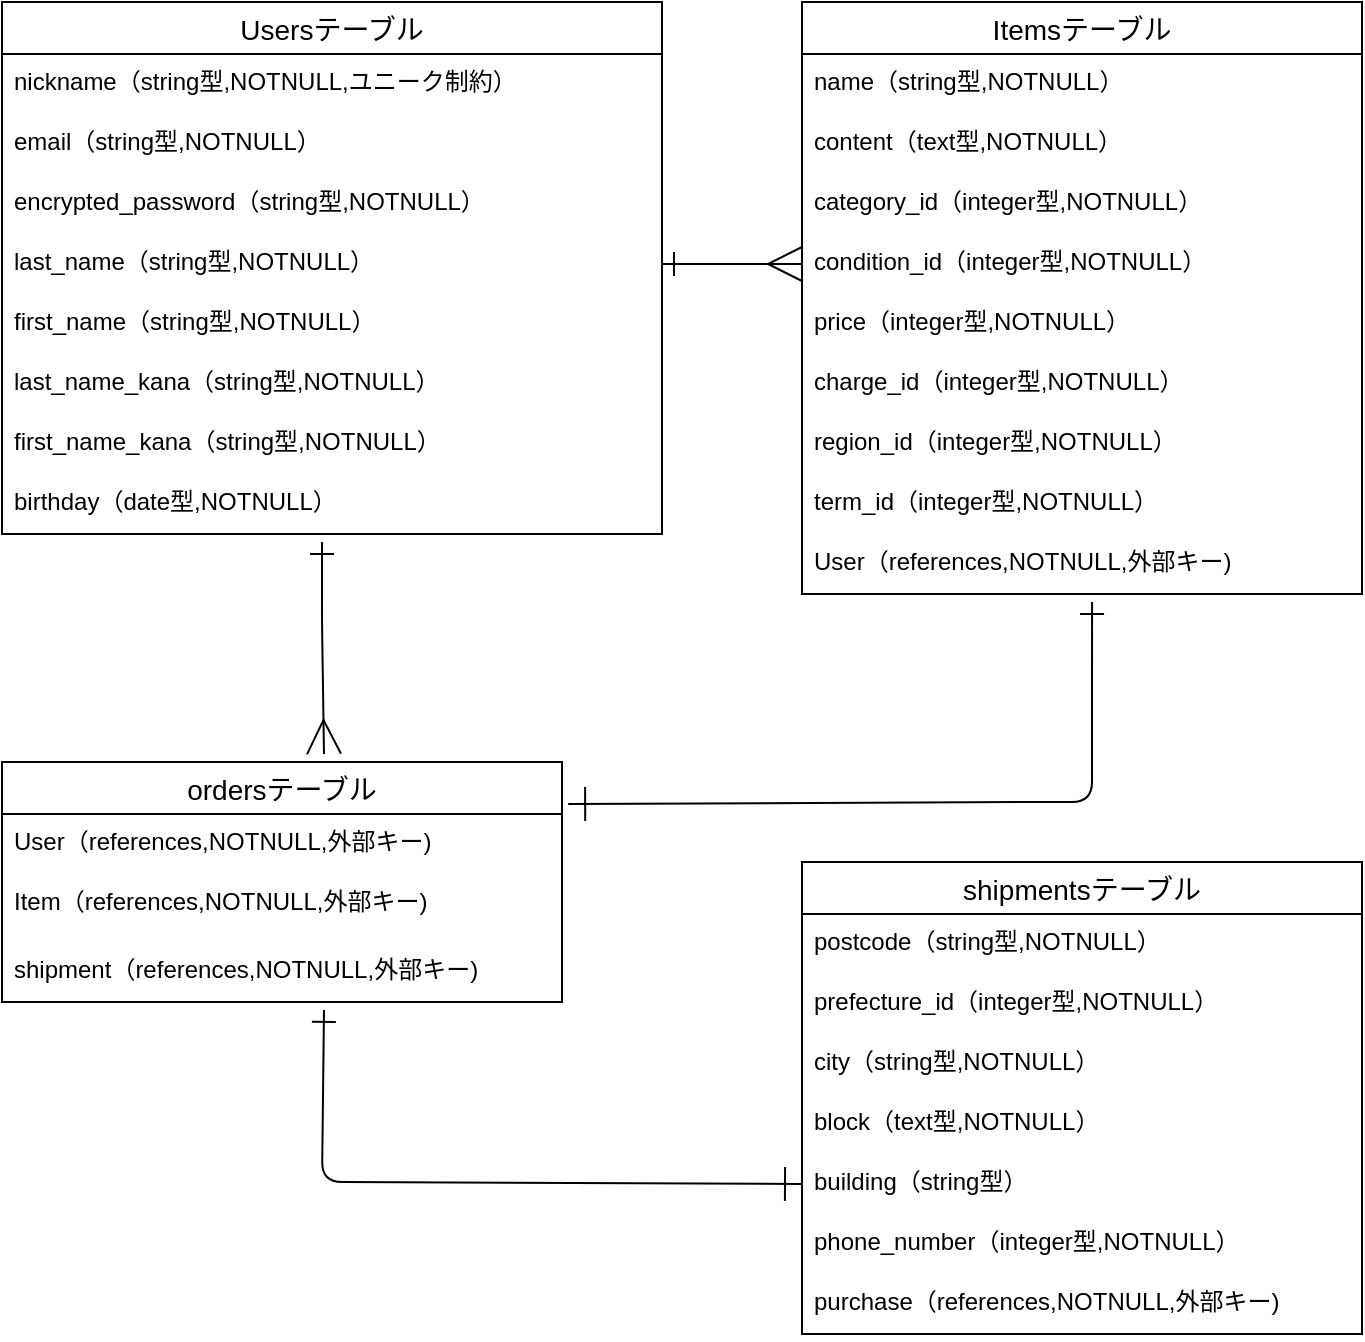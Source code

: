 <mxfile>
    <diagram id="90FJcRKYoBSsKjvh04Hw" name="ページ1">
        <mxGraphModel dx="687" dy="717" grid="1" gridSize="10" guides="1" tooltips="1" connect="1" arrows="1" fold="1" page="1" pageScale="1" pageWidth="1169" pageHeight="827" background="#FFFFFF" math="0" shadow="0">
            <root>
                <mxCell id="0"/>
                <mxCell id="1" parent="0"/>
                <mxCell id="2" value="Usersテーブル" style="swimlane;fontStyle=0;childLayout=stackLayout;horizontal=1;startSize=26;horizontalStack=0;resizeParent=1;resizeParentMax=0;resizeLast=0;collapsible=1;marginBottom=0;align=center;fontSize=14;labelBackgroundColor=default;" parent="1" vertex="1">
                    <mxGeometry x="40" y="50" width="330" height="266" as="geometry"/>
                </mxCell>
                <mxCell id="3" value="nickname（string型,NOTNULL,ユニーク制約）" style="text;spacingLeft=4;spacingRight=4;overflow=hidden;rotatable=0;points=[[0,0.5],[1,0.5]];portConstraint=eastwest;fontSize=12;labelBackgroundColor=default;" parent="2" vertex="1">
                    <mxGeometry y="26" width="330" height="30" as="geometry"/>
                </mxCell>
                <mxCell id="4" value="email（string型,NOTNULL）" style="text;spacingLeft=4;spacingRight=4;overflow=hidden;rotatable=0;points=[[0,0.5],[1,0.5]];portConstraint=eastwest;fontSize=12;labelBackgroundColor=default;" parent="2" vertex="1">
                    <mxGeometry y="56" width="330" height="30" as="geometry"/>
                </mxCell>
                <mxCell id="6" value="encrypted_password（string型,NOTNULL）" style="text;spacingLeft=4;spacingRight=4;overflow=hidden;rotatable=0;points=[[0,0.5],[1,0.5]];portConstraint=eastwest;fontSize=12;labelBackgroundColor=default;" parent="2" vertex="1">
                    <mxGeometry y="86" width="330" height="30" as="geometry"/>
                </mxCell>
                <mxCell id="7" value="last_name（string型,NOTNULL）" style="text;spacingLeft=4;spacingRight=4;overflow=hidden;rotatable=0;points=[[0,0.5],[1,0.5]];portConstraint=eastwest;fontSize=12;labelBackgroundColor=default;" parent="2" vertex="1">
                    <mxGeometry y="116" width="330" height="30" as="geometry"/>
                </mxCell>
                <mxCell id="8" value="first_name（string型,NOTNULL）" style="text;spacingLeft=4;spacingRight=4;overflow=hidden;rotatable=0;points=[[0,0.5],[1,0.5]];portConstraint=eastwest;fontSize=12;labelBackgroundColor=default;" parent="2" vertex="1">
                    <mxGeometry y="146" width="330" height="30" as="geometry"/>
                </mxCell>
                <mxCell id="5" value="last_name_kana（string型,NOTNULL）" style="text;spacingLeft=4;spacingRight=4;overflow=hidden;rotatable=0;points=[[0,0.5],[1,0.5]];portConstraint=eastwest;fontSize=12;labelBackgroundColor=default;" parent="2" vertex="1">
                    <mxGeometry y="176" width="330" height="30" as="geometry"/>
                </mxCell>
                <mxCell id="10" value="first_name_kana（string型,NOTNULL）" style="text;spacingLeft=4;spacingRight=4;overflow=hidden;rotatable=0;points=[[0,0.5],[1,0.5]];portConstraint=eastwest;fontSize=12;labelBackgroundColor=default;" parent="2" vertex="1">
                    <mxGeometry y="206" width="330" height="30" as="geometry"/>
                </mxCell>
                <mxCell id="11" value="birthday（date型,NOTNULL）" style="text;spacingLeft=4;spacingRight=4;overflow=hidden;rotatable=0;points=[[0,0.5],[1,0.5]];portConstraint=eastwest;fontSize=12;labelBackgroundColor=default;" parent="2" vertex="1">
                    <mxGeometry y="236" width="330" height="30" as="geometry"/>
                </mxCell>
                <mxCell id="13" value="Itemsテーブル" style="swimlane;fontStyle=0;childLayout=stackLayout;horizontal=1;startSize=26;horizontalStack=0;resizeParent=1;resizeParentMax=0;resizeLast=0;collapsible=1;marginBottom=0;align=center;fontSize=14;labelBackgroundColor=default;" parent="1" vertex="1">
                    <mxGeometry x="440" y="50" width="280" height="296" as="geometry">
                        <mxRectangle x="440" y="50" width="130" height="30" as="alternateBounds"/>
                    </mxGeometry>
                </mxCell>
                <mxCell id="47" value="name（string型,NOTNULL）" style="text;strokeColor=none;fillColor=none;spacingLeft=4;spacingRight=4;overflow=hidden;rotatable=0;points=[[0,0.5],[1,0.5]];portConstraint=eastwest;fontSize=12;labelBackgroundColor=default;" parent="13" vertex="1">
                    <mxGeometry y="26" width="280" height="30" as="geometry"/>
                </mxCell>
                <mxCell id="15" value="content（text型,NOTNULL）" style="text;strokeColor=none;fillColor=none;spacingLeft=4;spacingRight=4;overflow=hidden;rotatable=0;points=[[0,0.5],[1,0.5]];portConstraint=eastwest;fontSize=12;labelBackgroundColor=default;" parent="13" vertex="1">
                    <mxGeometry y="56" width="280" height="30" as="geometry"/>
                </mxCell>
                <mxCell id="16" value="category_id（integer型,NOTNULL）" style="text;strokeColor=none;fillColor=none;spacingLeft=4;spacingRight=4;overflow=hidden;rotatable=0;points=[[0,0.5],[1,0.5]];portConstraint=eastwest;fontSize=12;labelBackgroundColor=default;" parent="13" vertex="1">
                    <mxGeometry y="86" width="280" height="30" as="geometry"/>
                </mxCell>
                <mxCell id="17" value="condition_id（integer型,NOTNULL）" style="text;strokeColor=none;fillColor=none;spacingLeft=4;spacingRight=4;overflow=hidden;rotatable=0;points=[[0,0.5],[1,0.5]];portConstraint=eastwest;fontSize=12;labelBackgroundColor=default;" parent="13" vertex="1">
                    <mxGeometry y="116" width="280" height="30" as="geometry"/>
                </mxCell>
                <mxCell id="18" value="price（integer型,NOTNULL）" style="text;strokeColor=none;fillColor=none;spacingLeft=4;spacingRight=4;overflow=hidden;rotatable=0;points=[[0,0.5],[1,0.5]];portConstraint=eastwest;fontSize=12;labelBackgroundColor=default;" parent="13" vertex="1">
                    <mxGeometry y="146" width="280" height="30" as="geometry"/>
                </mxCell>
                <mxCell id="19" value="charge_id（integer型,NOTNULL）" style="text;strokeColor=none;fillColor=none;spacingLeft=4;spacingRight=4;overflow=hidden;rotatable=0;points=[[0,0.5],[1,0.5]];portConstraint=eastwest;fontSize=12;labelBackgroundColor=default;" parent="13" vertex="1">
                    <mxGeometry y="176" width="280" height="30" as="geometry"/>
                </mxCell>
                <mxCell id="20" value="region_id（integer型,NOTNULL）" style="text;strokeColor=none;fillColor=none;spacingLeft=4;spacingRight=4;overflow=hidden;rotatable=0;points=[[0,0.5],[1,0.5]];portConstraint=eastwest;fontSize=12;labelBackgroundColor=default;" parent="13" vertex="1">
                    <mxGeometry y="206" width="280" height="30" as="geometry"/>
                </mxCell>
                <mxCell id="21" value="term_id（integer型,NOTNULL）" style="text;strokeColor=none;fillColor=none;spacingLeft=4;spacingRight=4;overflow=hidden;rotatable=0;points=[[0,0.5],[1,0.5]];portConstraint=eastwest;fontSize=12;labelBackgroundColor=default;" parent="13" vertex="1">
                    <mxGeometry y="236" width="280" height="30" as="geometry"/>
                </mxCell>
                <mxCell id="14" value="User（references,NOTNULL,外部キー)" style="text;strokeColor=none;fillColor=none;spacingLeft=4;spacingRight=4;overflow=hidden;rotatable=0;points=[[0,0.5],[1,0.5]];portConstraint=eastwest;fontSize=12;labelBackgroundColor=default;" parent="13" vertex="1">
                    <mxGeometry y="266" width="280" height="30" as="geometry"/>
                </mxCell>
                <mxCell id="22" value="shipmentsテーブル" style="swimlane;fontStyle=0;childLayout=stackLayout;horizontal=1;startSize=26;horizontalStack=0;resizeParent=1;resizeParentMax=0;resizeLast=0;collapsible=1;marginBottom=0;align=center;fontSize=14;labelBackgroundColor=default;" parent="1" vertex="1">
                    <mxGeometry x="440" y="480" width="280" height="236" as="geometry"/>
                </mxCell>
                <mxCell id="23" value="postcode（string型,NOTNULL）" style="text;strokeColor=none;fillColor=none;spacingLeft=4;spacingRight=4;overflow=hidden;rotatable=0;points=[[0,0.5],[1,0.5]];portConstraint=eastwest;fontSize=12;labelBackgroundColor=default;" parent="22" vertex="1">
                    <mxGeometry y="26" width="280" height="30" as="geometry"/>
                </mxCell>
                <mxCell id="24" value="prefecture_id（integer型,NOTNULL）" style="text;strokeColor=none;fillColor=none;spacingLeft=4;spacingRight=4;overflow=hidden;rotatable=0;points=[[0,0.5],[1,0.5]];portConstraint=eastwest;fontSize=12;labelBackgroundColor=default;" parent="22" vertex="1">
                    <mxGeometry y="56" width="280" height="30" as="geometry"/>
                </mxCell>
                <mxCell id="25" value="city（string型,NOTNULL）" style="text;strokeColor=none;fillColor=none;spacingLeft=4;spacingRight=4;overflow=hidden;rotatable=0;points=[[0,0.5],[1,0.5]];portConstraint=eastwest;fontSize=12;labelBackgroundColor=default;" parent="22" vertex="1">
                    <mxGeometry y="86" width="280" height="30" as="geometry"/>
                </mxCell>
                <mxCell id="26" value="block（text型,NOTNULL）" style="text;strokeColor=none;fillColor=none;spacingLeft=4;spacingRight=4;overflow=hidden;rotatable=0;points=[[0,0.5],[1,0.5]];portConstraint=eastwest;fontSize=12;labelBackgroundColor=default;" parent="22" vertex="1">
                    <mxGeometry y="116" width="280" height="30" as="geometry"/>
                </mxCell>
                <mxCell id="66" value="building（string型）" style="text;strokeColor=none;fillColor=none;spacingLeft=4;spacingRight=4;overflow=hidden;rotatable=0;points=[[0,0.5],[1,0.5]];portConstraint=eastwest;fontSize=12;labelBackgroundColor=default;" parent="22" vertex="1">
                    <mxGeometry y="146" width="280" height="30" as="geometry"/>
                </mxCell>
                <mxCell id="28" value="phone_number（integer型,NOTNULL）" style="text;strokeColor=none;fillColor=none;spacingLeft=4;spacingRight=4;overflow=hidden;rotatable=0;points=[[0,0.5],[1,0.5]];portConstraint=eastwest;fontSize=12;labelBackgroundColor=default;" parent="22" vertex="1">
                    <mxGeometry y="176" width="280" height="30" as="geometry"/>
                </mxCell>
                <mxCell id="31" value="purchase（references,NOTNULL,外部キー)" style="text;strokeColor=none;fillColor=none;spacingLeft=4;spacingRight=4;overflow=hidden;rotatable=0;points=[[0,0.5],[1,0.5]];portConstraint=eastwest;fontSize=12;labelBackgroundColor=default;" parent="22" vertex="1">
                    <mxGeometry y="206" width="280" height="30" as="geometry"/>
                </mxCell>
                <mxCell id="32" value="ordersテーブル" style="swimlane;fontStyle=0;childLayout=stackLayout;horizontal=1;startSize=26;horizontalStack=0;resizeParent=1;resizeParentMax=0;resizeLast=0;collapsible=1;marginBottom=0;align=center;fontSize=14;labelBackgroundColor=default;" parent="1" vertex="1">
                    <mxGeometry x="40" y="430" width="280" height="120" as="geometry"/>
                </mxCell>
                <mxCell id="33" value="User（references,NOTNULL,外部キー)" style="text;strokeColor=none;fillColor=none;spacingLeft=4;spacingRight=4;overflow=hidden;rotatable=0;points=[[0,0.5],[1,0.5]];portConstraint=eastwest;fontSize=12;labelBackgroundColor=default;" parent="32" vertex="1">
                    <mxGeometry y="26" width="280" height="30" as="geometry"/>
                </mxCell>
                <mxCell id="34" value="Item（references,NOTNULL,外部キー)" style="text;strokeColor=none;fillColor=none;spacingLeft=4;spacingRight=4;overflow=hidden;rotatable=0;points=[[0,0.5],[1,0.5]];portConstraint=eastwest;fontSize=12;labelBackgroundColor=default;" parent="32" vertex="1">
                    <mxGeometry y="56" width="280" height="34" as="geometry"/>
                </mxCell>
                <mxCell id="59" value="shipment（references,NOTNULL,外部キー)" style="text;strokeColor=none;fillColor=none;spacingLeft=4;spacingRight=4;overflow=hidden;rotatable=0;points=[[0,0.5],[1,0.5]];portConstraint=eastwest;fontSize=12;labelBackgroundColor=default;" parent="32" vertex="1">
                    <mxGeometry y="90" width="280" height="30" as="geometry"/>
                </mxCell>
                <mxCell id="50" style="edgeStyle=none;html=1;exitX=1;exitY=0.5;exitDx=0;exitDy=0;entryX=0;entryY=0.5;entryDx=0;entryDy=0;startArrow=ERone;startFill=0;endArrow=ERmany;endFill=0;startSize=10;endSize=15;labelBackgroundColor=default;" parent="1" source="7" target="17" edge="1">
                    <mxGeometry relative="1" as="geometry"/>
                </mxCell>
                <mxCell id="62" style="edgeStyle=none;html=1;startArrow=ERone;startFill=0;endArrow=ERmany;endFill=0;startSize=10;endSize=15;entryX=0.575;entryY=-0.033;entryDx=0;entryDy=0;entryPerimeter=0;labelBackgroundColor=default;" parent="1" target="32" edge="1">
                    <mxGeometry relative="1" as="geometry">
                        <mxPoint x="200" y="320" as="sourcePoint"/>
                        <mxPoint x="190" y="470" as="targetPoint"/>
                        <Array as="points">
                            <mxPoint x="200" y="360"/>
                        </Array>
                    </mxGeometry>
                </mxCell>
                <mxCell id="63" style="edgeStyle=none;html=1;exitX=0.518;exitY=1.133;exitDx=0;exitDy=0;startArrow=ERone;startFill=0;endArrow=ERone;endFill=0;startSize=10;endSize=15;entryX=1.011;entryY=0.175;entryDx=0;entryDy=0;exitPerimeter=0;entryPerimeter=0;labelBackgroundColor=default;" parent="1" source="14" target="32" edge="1">
                    <mxGeometry relative="1" as="geometry">
                        <mxPoint x="450" y="400" as="sourcePoint"/>
                        <mxPoint x="447" y="500.04" as="targetPoint"/>
                        <Array as="points">
                            <mxPoint x="585" y="400"/>
                            <mxPoint x="585" y="450"/>
                            <mxPoint x="560" y="450"/>
                        </Array>
                    </mxGeometry>
                </mxCell>
                <mxCell id="64" style="edgeStyle=none;html=1;exitX=0.575;exitY=1.133;exitDx=0;exitDy=0;startArrow=ERone;startFill=0;endArrow=ERone;endFill=0;startSize=10;endSize=15;exitPerimeter=0;entryX=0;entryY=0.5;entryDx=0;entryDy=0;labelBackgroundColor=default;" parent="1" source="59" target="66" edge="1">
                    <mxGeometry relative="1" as="geometry">
                        <mxPoint x="240" y="570" as="sourcePoint"/>
                        <mxPoint x="430" y="640" as="targetPoint"/>
                        <Array as="points">
                            <mxPoint x="200" y="640"/>
                        </Array>
                    </mxGeometry>
                </mxCell>
            </root>
        </mxGraphModel>
    </diagram>
</mxfile>